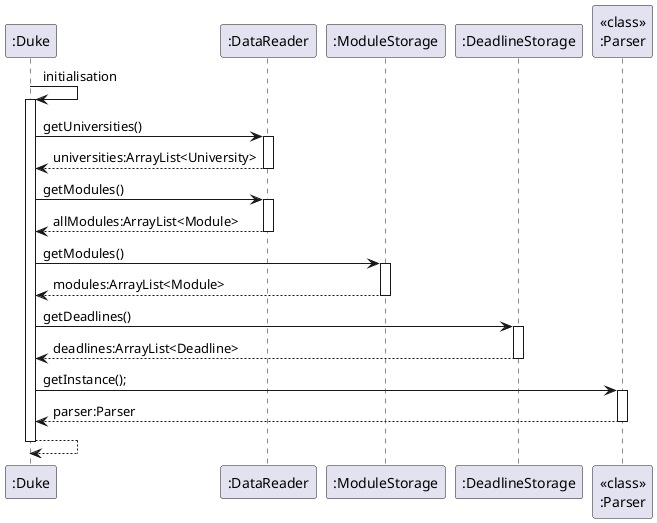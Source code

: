 @startuml
'https://plantuml.com/sequence-diagram
":Duke" -> ":Duke" : initialisation
activate ":Duke"
":Duke" -> ":DataReader" : getUniversities()
activate ":DataReader"
":Duke" <-- ":DataReader" : universities:ArrayList<University>
deactivate ":DataReader"
":Duke" -> ":DataReader" : getModules()
activate ":DataReader"
":Duke" <-- ":DataReader" : allModules:ArrayList<Module>
deactivate ":DataReader"
":Duke" -> ":ModuleStorage" : getModules()
activate ":ModuleStorage"
":Duke" <-- ":ModuleStorage" : modules:ArrayList<Module>
deactivate ":ModuleStorage"
":Duke" -> ":DeadlineStorage" : getDeadlines()
activate ":DeadlineStorage"
":Duke" <-- ":DeadlineStorage" : deadlines:ArrayList<Deadline>
deactivate ":DeadlineStorage"
":Duke" -> "<<class>>\n:Parser" : getInstance();
activate "<<class>>\n:Parser"
":Duke" <-- "<<class>>\n:Parser" : parser:Parser
deactivate "<<class>>\n:Parser"
":Duke" --> ":Duke"
deactivate ":Duke"

@enduml